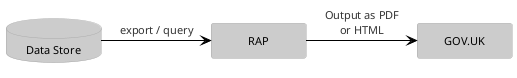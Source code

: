 @startuml
!theme reddress-lightorange
skinparam defaultTextAlignment center
skinparam minClassWidth 75
database datastore [
    Data Store
]
rectangle rap [
  RAP
]
rectangle gov_uk [
  GOV.UK
]
datastore -> rap : export / query
rap -> gov_uk : Output as PDF\nor HTML
@enduml